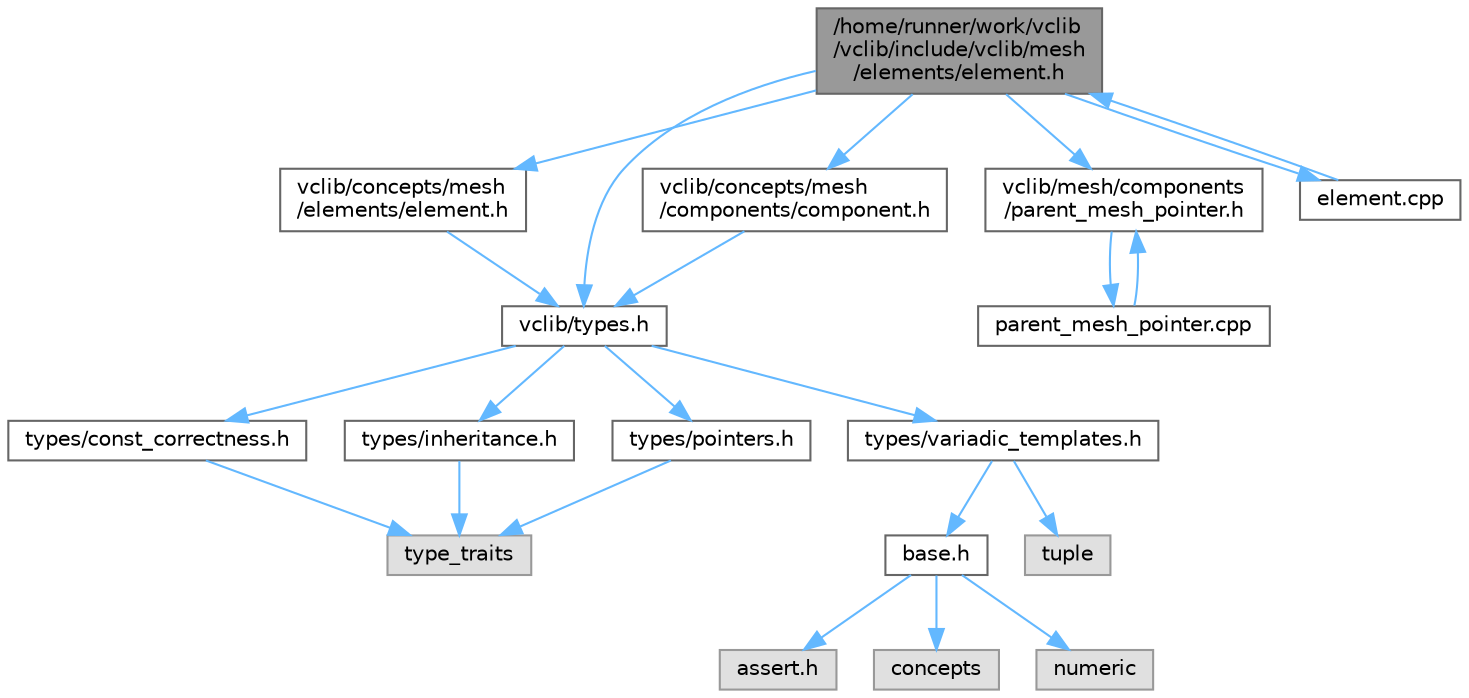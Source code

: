 digraph "/home/runner/work/vclib/vclib/include/vclib/mesh/elements/element.h"
{
 // LATEX_PDF_SIZE
  bgcolor="transparent";
  edge [fontname=Helvetica,fontsize=10,labelfontname=Helvetica,labelfontsize=10];
  node [fontname=Helvetica,fontsize=10,shape=box,height=0.2,width=0.4];
  Node1 [label="/home/runner/work/vclib\l/vclib/include/vclib/mesh\l/elements/element.h",height=0.2,width=0.4,color="gray40", fillcolor="grey60", style="filled", fontcolor="black",tooltip=" "];
  Node1 -> Node2 [color="steelblue1",style="solid"];
  Node2 [label="vclib/concepts/mesh\l/elements/element.h",height=0.2,width=0.4,color="grey40", fillcolor="white", style="filled",URL="$concepts_2mesh_2elements_2element_8h.html",tooltip=" "];
  Node2 -> Node3 [color="steelblue1",style="solid"];
  Node3 [label="vclib/types.h",height=0.2,width=0.4,color="grey40", fillcolor="white", style="filled",URL="$types_8h.html",tooltip=" "];
  Node3 -> Node4 [color="steelblue1",style="solid"];
  Node4 [label="types/const_correctness.h",height=0.2,width=0.4,color="grey40", fillcolor="white", style="filled",URL="$types_2const__correctness_8h.html",tooltip=" "];
  Node4 -> Node5 [color="steelblue1",style="solid"];
  Node5 [label="type_traits",height=0.2,width=0.4,color="grey60", fillcolor="#E0E0E0", style="filled",tooltip=" "];
  Node3 -> Node6 [color="steelblue1",style="solid"];
  Node6 [label="types/inheritance.h",height=0.2,width=0.4,color="grey40", fillcolor="white", style="filled",URL="$inheritance_8h.html",tooltip=" "];
  Node6 -> Node5 [color="steelblue1",style="solid"];
  Node3 -> Node7 [color="steelblue1",style="solid"];
  Node7 [label="types/pointers.h",height=0.2,width=0.4,color="grey40", fillcolor="white", style="filled",URL="$types_2pointers_8h.html",tooltip=" "];
  Node7 -> Node5 [color="steelblue1",style="solid"];
  Node3 -> Node8 [color="steelblue1",style="solid"];
  Node8 [label="types/variadic_templates.h",height=0.2,width=0.4,color="grey40", fillcolor="white", style="filled",URL="$variadic__templates_8h.html",tooltip=" "];
  Node8 -> Node9 [color="steelblue1",style="solid"];
  Node9 [label="base.h",height=0.2,width=0.4,color="grey40", fillcolor="white", style="filled",URL="$types_2base_8h.html",tooltip=" "];
  Node9 -> Node10 [color="steelblue1",style="solid"];
  Node10 [label="assert.h",height=0.2,width=0.4,color="grey60", fillcolor="#E0E0E0", style="filled",tooltip=" "];
  Node9 -> Node11 [color="steelblue1",style="solid"];
  Node11 [label="concepts",height=0.2,width=0.4,color="grey60", fillcolor="#E0E0E0", style="filled",tooltip=" "];
  Node9 -> Node12 [color="steelblue1",style="solid"];
  Node12 [label="numeric",height=0.2,width=0.4,color="grey60", fillcolor="#E0E0E0", style="filled",tooltip=" "];
  Node8 -> Node13 [color="steelblue1",style="solid"];
  Node13 [label="tuple",height=0.2,width=0.4,color="grey60", fillcolor="#E0E0E0", style="filled",tooltip=" "];
  Node1 -> Node14 [color="steelblue1",style="solid"];
  Node14 [label="vclib/concepts/mesh\l/components/component.h",height=0.2,width=0.4,color="grey40", fillcolor="white", style="filled",URL="$component_8h.html",tooltip=" "];
  Node14 -> Node3 [color="steelblue1",style="solid"];
  Node1 -> Node15 [color="steelblue1",style="solid"];
  Node15 [label="vclib/mesh/components\l/parent_mesh_pointer.h",height=0.2,width=0.4,color="grey40", fillcolor="white", style="filled",URL="$parent__mesh__pointer_8h.html",tooltip=" "];
  Node15 -> Node16 [color="steelblue1",style="solid"];
  Node16 [label="parent_mesh_pointer.cpp",height=0.2,width=0.4,color="grey40", fillcolor="white", style="filled",URL="$parent__mesh__pointer_8cpp.html",tooltip=" "];
  Node16 -> Node15 [color="steelblue1",style="solid"];
  Node1 -> Node3 [color="steelblue1",style="solid"];
  Node1 -> Node17 [color="steelblue1",style="solid"];
  Node17 [label="element.cpp",height=0.2,width=0.4,color="grey40", fillcolor="white", style="filled",URL="$mesh_2elements_2element_8cpp.html",tooltip=" "];
  Node17 -> Node1 [color="steelblue1",style="solid"];
}
